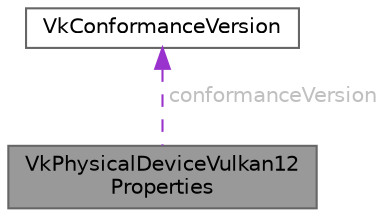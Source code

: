 digraph "VkPhysicalDeviceVulkan12Properties"
{
 // LATEX_PDF_SIZE
  bgcolor="transparent";
  edge [fontname=Helvetica,fontsize=10,labelfontname=Helvetica,labelfontsize=10];
  node [fontname=Helvetica,fontsize=10,shape=box,height=0.2,width=0.4];
  Node1 [id="Node000001",label="VkPhysicalDeviceVulkan12\lProperties",height=0.2,width=0.4,color="gray40", fillcolor="grey60", style="filled", fontcolor="black",tooltip=" "];
  Node2 -> Node1 [id="edge2_Node000001_Node000002",dir="back",color="darkorchid3",style="dashed",tooltip=" ",label=" conformanceVersion",fontcolor="grey" ];
  Node2 [id="Node000002",label="VkConformanceVersion",height=0.2,width=0.4,color="gray40", fillcolor="white", style="filled",URL="$structVkConformanceVersion.html",tooltip=" "];
}
